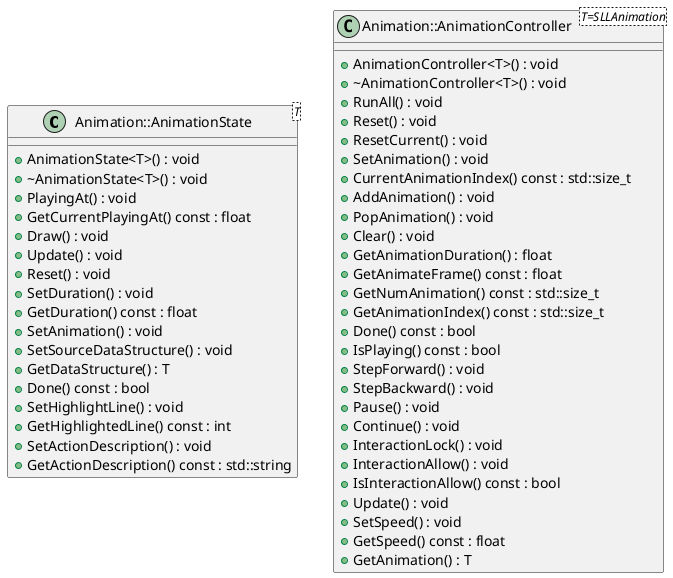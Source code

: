 @startuml
class "Animation::AnimationState<T>" as C_0001557391839750749802
class C_0001557391839750749802 {
+AnimationState<T>() : void
+~AnimationState<T>() : void
+PlayingAt() : void
+GetCurrentPlayingAt() const : float
+Draw() : void
+Update() : void
+Reset() : void
+SetDuration() : void
+GetDuration() const : float
+SetAnimation() : void
+SetSourceDataStructure() : void
+GetDataStructure() : T
+Done() const : bool
+SetHighlightLine() : void
+GetHighlightedLine() const : int
+SetActionDescription() : void
+GetActionDescription() const : std::string
}
class "Animation::AnimationController<T=SLLAnimation>" as C_0000309867414196294986
class C_0000309867414196294986 {
+AnimationController<T>() : void
+~AnimationController<T>() : void
+RunAll() : void
+Reset() : void
+ResetCurrent() : void
+SetAnimation() : void
+CurrentAnimationIndex() const : std::size_t
+AddAnimation() : void
+PopAnimation() : void
+Clear() : void
+GetAnimationDuration() : float
+GetAnimateFrame() const : float
+GetNumAnimation() const : std::size_t
+GetAnimationIndex() const : std::size_t
+Done() const : bool
+IsPlaying() const : bool
+StepForward() : void
+StepBackward() : void
+Pause() : void
+Continue() : void
+InteractionLock() : void
+InteractionAllow() : void
+IsInteractionAllow() const : bool
+Update() : void
+SetSpeed() : void
+GetSpeed() const : float
+GetAnimation() : T
}

'Generated with clang-uml, version 0.3.4
'LLVM version clang version 15.0.7 (https://github.com/llvm/llvm-project.git 8dfdcc7b7bf66834a761bd8de445840ef68e4d1a)
@enduml
